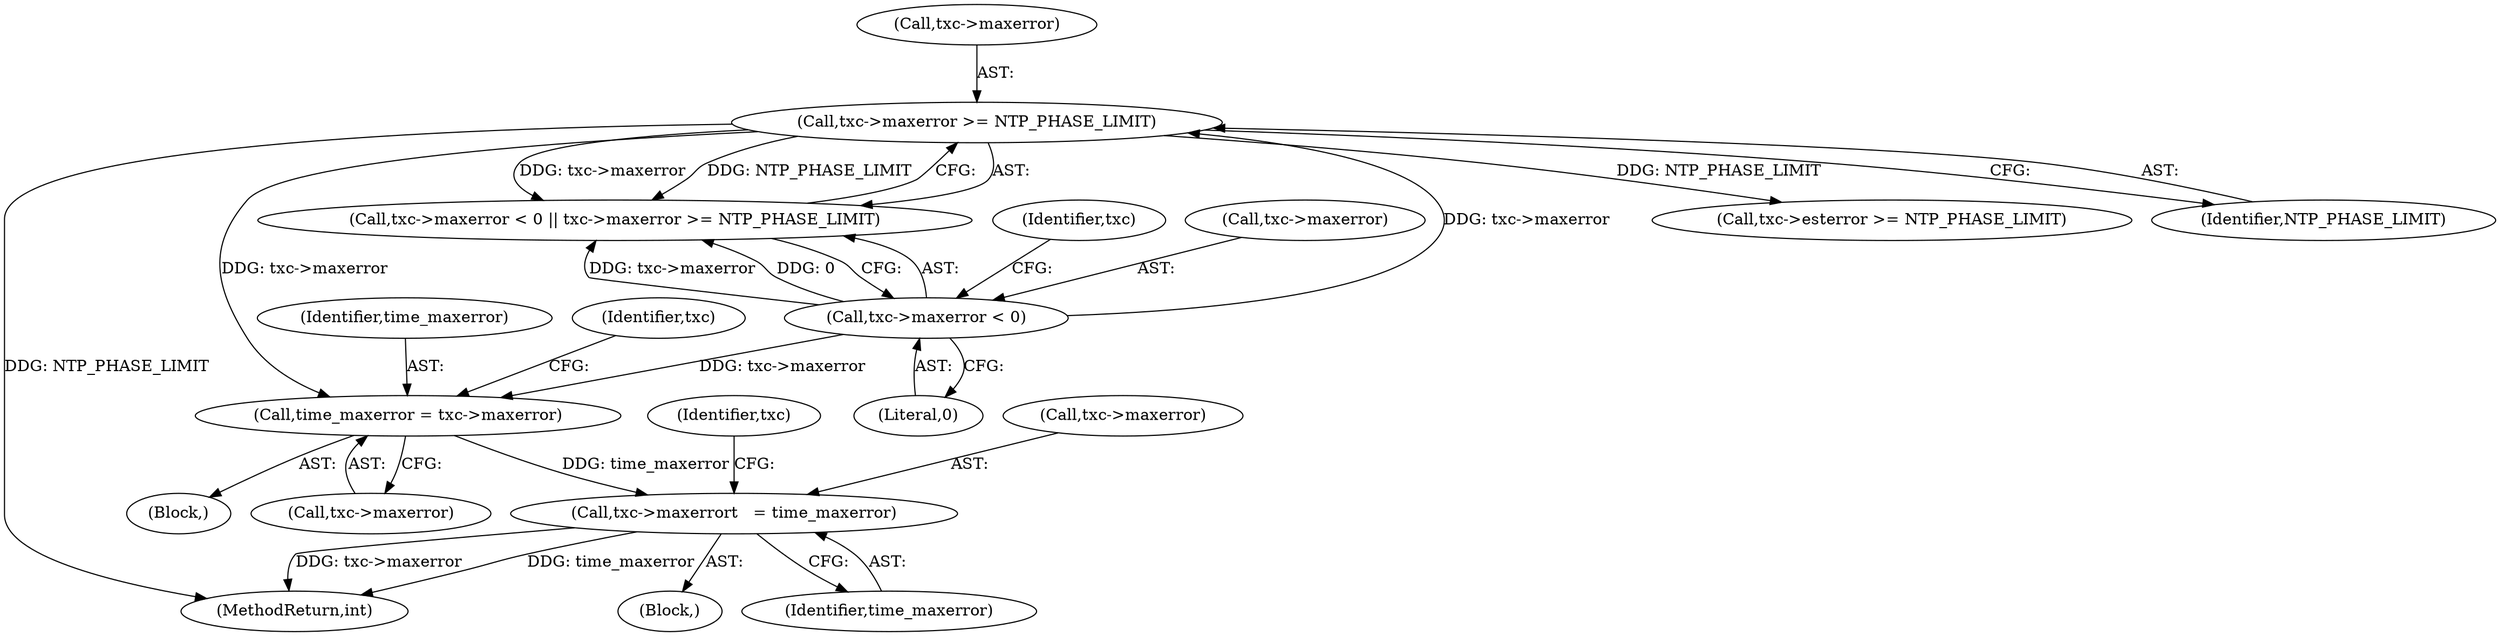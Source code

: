 digraph "0_linux_f8bd2258e2d520dff28c855658bd24bdafb5102d_8@pointer" {
"1000601" [label="(Call,txc->maxerror\t   = time_maxerror)"];
"1000315" [label="(Call,time_maxerror = txc->maxerror)"];
"1000304" [label="(Call,txc->maxerror >= NTP_PHASE_LIMIT)"];
"1000299" [label="(Call,txc->maxerror < 0)"];
"1000602" [label="(Call,txc->maxerror)"];
"1000608" [label="(Identifier,txc)"];
"1000304" [label="(Call,txc->maxerror >= NTP_PHASE_LIMIT)"];
"1000316" [label="(Identifier,time_maxerror)"];
"1000299" [label="(Call,txc->maxerror < 0)"];
"1000306" [label="(Identifier,txc)"];
"1000687" [label="(MethodReturn,int)"];
"1000123" [label="(Block,)"];
"1000317" [label="(Call,txc->maxerror)"];
"1000323" [label="(Identifier,txc)"];
"1000305" [label="(Call,txc->maxerror)"];
"1000334" [label="(Call,txc->esterror >= NTP_PHASE_LIMIT)"];
"1000303" [label="(Literal,0)"];
"1000605" [label="(Identifier,time_maxerror)"];
"1000298" [label="(Call,txc->maxerror < 0 || txc->maxerror >= NTP_PHASE_LIMIT)"];
"1000300" [label="(Call,txc->maxerror)"];
"1000308" [label="(Identifier,NTP_PHASE_LIMIT)"];
"1000296" [label="(Block,)"];
"1000601" [label="(Call,txc->maxerror\t   = time_maxerror)"];
"1000315" [label="(Call,time_maxerror = txc->maxerror)"];
"1000601" -> "1000123"  [label="AST: "];
"1000601" -> "1000605"  [label="CFG: "];
"1000602" -> "1000601"  [label="AST: "];
"1000605" -> "1000601"  [label="AST: "];
"1000608" -> "1000601"  [label="CFG: "];
"1000601" -> "1000687"  [label="DDG: txc->maxerror"];
"1000601" -> "1000687"  [label="DDG: time_maxerror"];
"1000315" -> "1000601"  [label="DDG: time_maxerror"];
"1000315" -> "1000296"  [label="AST: "];
"1000315" -> "1000317"  [label="CFG: "];
"1000316" -> "1000315"  [label="AST: "];
"1000317" -> "1000315"  [label="AST: "];
"1000323" -> "1000315"  [label="CFG: "];
"1000304" -> "1000315"  [label="DDG: txc->maxerror"];
"1000299" -> "1000315"  [label="DDG: txc->maxerror"];
"1000304" -> "1000298"  [label="AST: "];
"1000304" -> "1000308"  [label="CFG: "];
"1000305" -> "1000304"  [label="AST: "];
"1000308" -> "1000304"  [label="AST: "];
"1000298" -> "1000304"  [label="CFG: "];
"1000304" -> "1000687"  [label="DDG: NTP_PHASE_LIMIT"];
"1000304" -> "1000298"  [label="DDG: txc->maxerror"];
"1000304" -> "1000298"  [label="DDG: NTP_PHASE_LIMIT"];
"1000299" -> "1000304"  [label="DDG: txc->maxerror"];
"1000304" -> "1000334"  [label="DDG: NTP_PHASE_LIMIT"];
"1000299" -> "1000298"  [label="AST: "];
"1000299" -> "1000303"  [label="CFG: "];
"1000300" -> "1000299"  [label="AST: "];
"1000303" -> "1000299"  [label="AST: "];
"1000306" -> "1000299"  [label="CFG: "];
"1000298" -> "1000299"  [label="CFG: "];
"1000299" -> "1000298"  [label="DDG: txc->maxerror"];
"1000299" -> "1000298"  [label="DDG: 0"];
}
